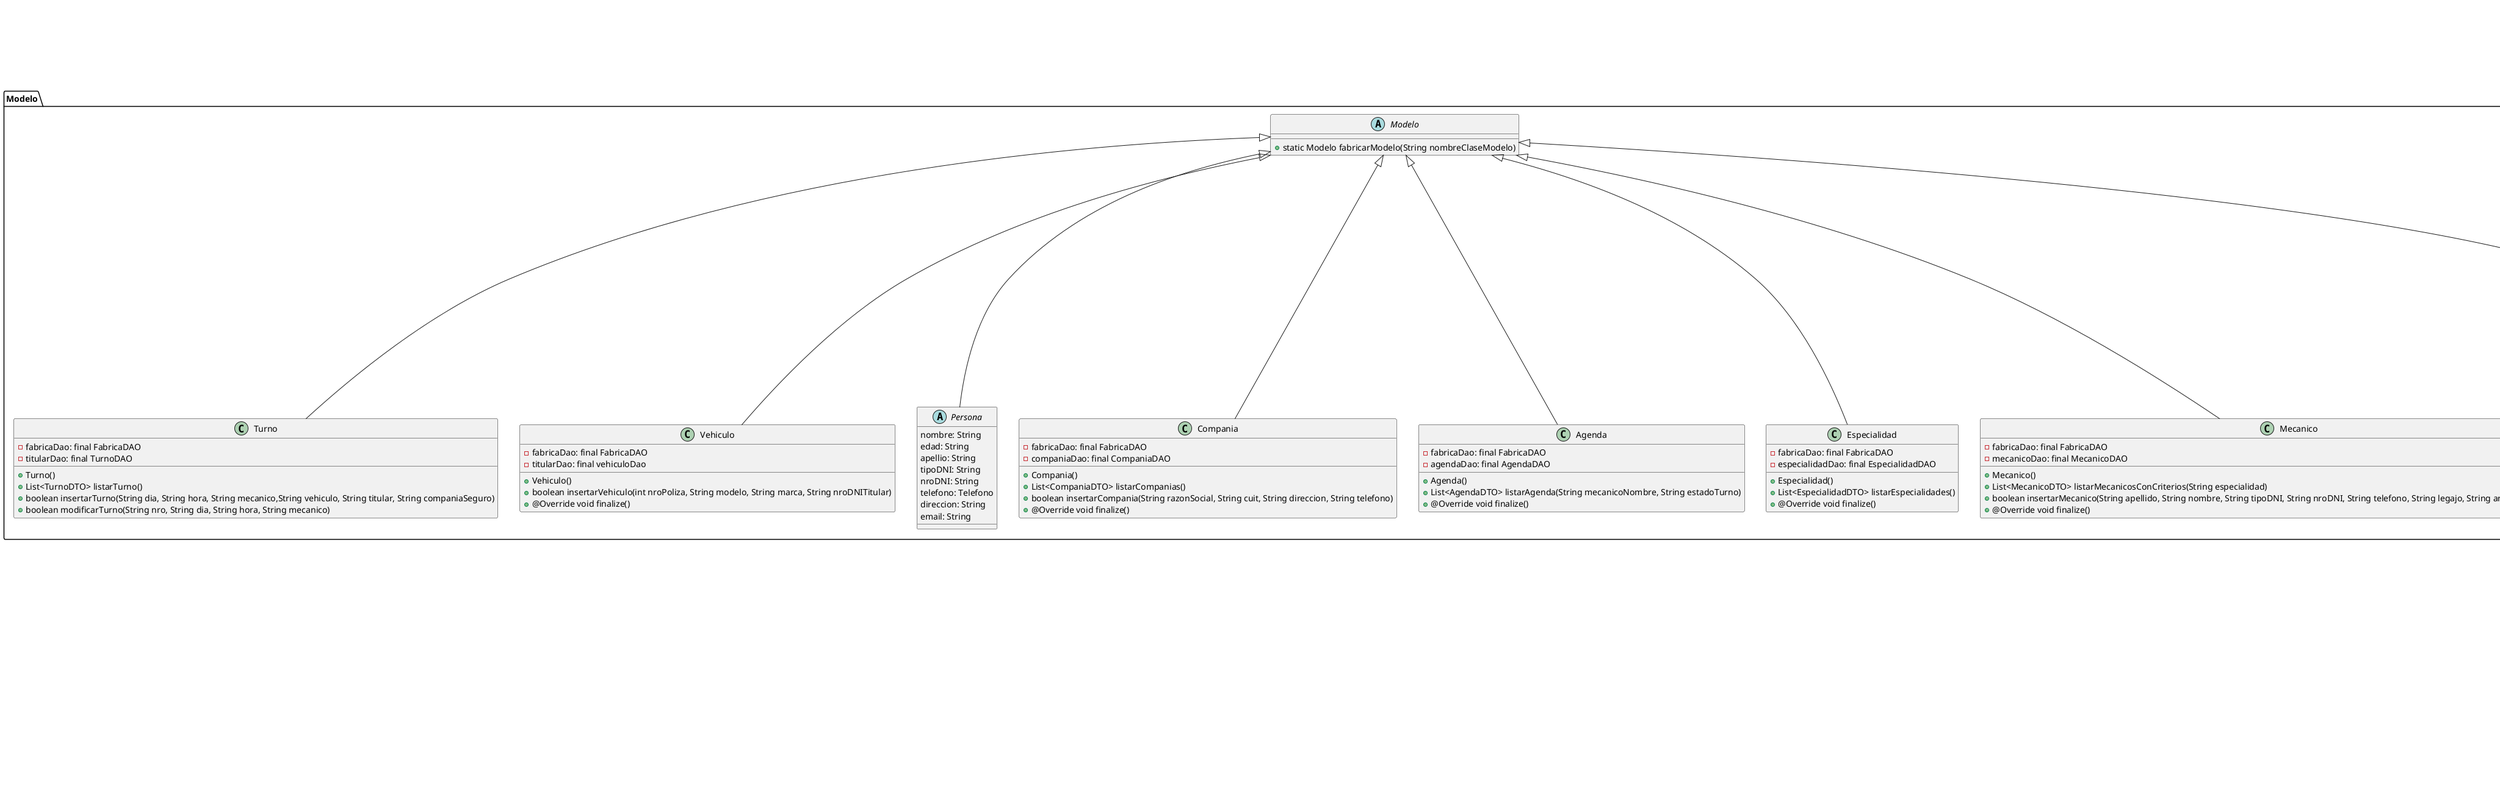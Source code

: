 @startuml
    package Modelo <<Folder>>{

        abstract Modelo{
            + static Modelo fabricarModelo(String nombreClaseModelo)
        }

        abstract Persona extends Modelo{
            nombre: String
            edad: String
            apellio: String
            tipoDNI: String
            nroDNI: String
            telefono: Telefono
            direccion: String
            email: String
        }

        class Compania extends Modelo{
            - fabricaDao: final FabricaDAO
            - companiaDao: final CompaniaDAO
            + Compania()
            + List<CompaniaDTO> listarCompanias()
            + boolean insertarCompania(String razonSocial, String cuit, String direccion, String telefono)
            + @Override void finalize() 
        }

        class Agenda extends Modelo{
            - fabricaDao: final FabricaDAO
            - agendaDao: final AgendaDAO
            + Agenda()
            + List<AgendaDTO> listarAgenda(String mecanicoNombre, String estadoTurno)
            + @Override void finalize()
        }

        class Especialidad extends Modelo{
            - fabricaDao: final FabricaDAO
            - especialidadDao: final EspecialidadDAO
            + Especialidad()
            + List<EspecialidadDTO> listarEspecialidades()
            + @Override void finalize()
        }

        class Mecanico extends Modelo{
            - fabricaDao: final FabricaDAO
            - mecanicoDao: final MecanicoDAO
            + Mecanico()
            + List<MecanicoDTO> listarMecanicosConCriterios(String especialidad)
            + boolean insertarMecanico(String apellido, String nombre, String tipoDNI, String nroDNI, String telefono, String legajo, String area, String especialidad)
            + @Override void finalize()
        }

        class Titular extends Modelo{
            - fabricaDao: final FabricaDAO
            - titularDao: final TitularDAO
            + Titular()
            + boolean insertarTitular(String nombre, String apellido, String tipoDNI, String nroDNI, String telefono, String compania)
            + TitularDTO buscarTitular(String apellidoTitular, String nombreTitular)
            + @Override void finalize()
        }

        class Turno extends Modelo{
            - fabricaDao: final FabricaDAO
            - titularDao: final TurnoDAO
            + Turno()
            + List<TurnoDTO> listarTurno()
            + boolean insertarTurno(String dia, String hora, String mecanico,String vehiculo, String titular, String companiaSeguro)
            + boolean modificarTurno(String nro, String dia, String hora, String mecanico)
        }

        class Vehiculo extends Modelo{
            - fabricaDao: final FabricaDAO
            - titularDao: final vehiculoDao
            + Vehiculo()
            + boolean insertarVehiculo(int nroPoliza, String modelo, String marca, String nroDNITitular)
            + @Override void finalize()
        }

        interface Estado{
            + procesar()
        }

        class Asignado{
            + procesar()
        }

        class NoAsignado{
            + procesar()
        }

        class Cancelado{
            + procesar()
        }

        class Finalizado{
            + procesar()
        }

        class EnCurso{
            + procesar()
        }
    }

    package Controlador <<Folder>>{

        abstract Controlador{
            VISTA: InterfazTurno
            MODELO: Modelo
        }

        class EncRecepcionControlador extends Controlador {
            + EncRecepcionControlador(InterfazTurno vista, Modelo modelo)
            + keyTyped(KeyEvent ke)
            + void keyPressed(KeyEvent ke)
            + void actionPerformed(ActionEvent e)
            + void keyReleased(KeyEvent ke)
        }

        class EncTallerControlador extends Controlador {

        }

        class EnsAdministracionControlador extends Controlador {

        }
    }

    package Vista <<Folder>>{

        class FrmNuevoCliente extends javax.swing.JFrame{
            + FrmNuevoCliente()
        }

        class FrmNuevoTurno extends javax.swing.JFrame implements InterfazTurno{
            + FrmNuevoTurno()
            + void setControlador(Controlador c)
            + void iniciaVista()
            + void cerrarVista()
            + void llenarVista()
        }

        class FrmNuevoEmpleado extends javax.swing.JFrame{
            + FrmNuevoEmpleado()
        }

        class FrmTurno extends javax.swing.JFrame implements InterfazTurnoChomasa {
            + void iniciaVista()
            + void imprimeMensaje(Exception... e)
            + void limpiaVista()
            + void actualizaTabla(Controlador c)
            + void setControlador(Controlador c)
        }

        interface InterfazTurno{
            + static enum Operacion {
            + setControlador(Controlador c)
            + iniciaVista()
            + cerrarVista()
        }

        class vistaFichaMecanica extends javax.swing.JFrame{
            + vistaFichaMecanica()
        }
            
        class vistaHome extends javax.swing.JFrame implements InterfazTurno{
            + vistaHome()
            + void setControlador(Controlador c)
            + void iniciaVista()
            + void cerrarVista()
        }

    }

     package DAO <<Folder>>{

        abstract FabricaDAO{
            + abstract AlumnoDAO getAlumnoDao()
            + abstract TurnoDAO getTurnoDao()
            + abstract VehiculoDAO getVehiculoDao()
            + abstract TitularDAO getTitularDao()
            + abstract MecanicoDAO getMecanicoDao()
            + abstract CompaniaDAO getCompaniaDao()
            + abstract EspecialidadDAO getEspecialidadDAO()
            + abstract AgendaDAO getAgendaDao()
            + static FabricaDAO getFactory(String nombreClase)
        }

        class SqlFabricaDAO extends FabricaDAO{
            + @Override TurnoDAO getTurnoDao()
            + @Override VehiculoDAO getVehiculoDao()
            + @Override TitularDAO getTitularDao()
            + @Override MecanicoDAO getMecanicoDao()
            + @Override MecanicoDAO getMecanicoDao()
            + @Override CompaniaDAO getCompaniaDao()
            + @Override EspecialidadDAO getEspecialidadDAO()
            + @Override AgendaDAO getAgendaDao()
        }

        interface AgendaDAO{
            + List<AgendaDTO> listarAgenda(String mecanicoNombre, String estadoTurno)
            + cerrarConexion()
        }

        class AgendaDAOImplSql implements AgendaDAO{
            - conexion: ConexionSql
            + AgendaDAOImplSql()
            + @Override List<AgendaDTO> listarAgenda(String mecanicoNombre, String estadoTurno)
            + @Override errarConexion()
        }

        interface CompaniaDAO{
            + List<CompaniaDTO> listarCompanias()
            + boolean insertarCompania(String razonSocial, String cuit, String direccion, 
                                 String telefono)
            + void cerrarConexion()
        }

        class CompaniaDAOImplSql implements CompaniaDAO{
            - conexion: ConexionSql
            + CompaniaDAOImplSql()
            + @Override List<CompaniaDTO> listarCompanias()
            + @Override boolean insertarCompania(String razonSocial, String cuit, 
                                        String direccion, String telefono)
            + @Override void cerrarConexion()
        }

        interface EspecialidadDAO{
            + List<EspecialidadDTO> listarEspecialidades()
            + void cerrarConexion()
        }

        class EspecialidadDAOImpSql implements EspecialidadDAO{
            - conexion: ConexionSql
            + EspecialidadDAOImpSql()
            + @Override List<EspecialidadDTO> listarEspecialidades()
            + @Override void cerrarConexion()
        }

        interface MecanicoDAO{
            + List<MecanicoDTO> listarMecanicosConCriterios(String especialidad)
            + boolean insertarMecanico(String apellido, String nombre, String tipoDNI, 
                                 String nroDNI, String telefono, String legajo, String area,
                                 String especialidad)
            + void cerrarConexion()
        }

        class MecanicoDAOImplSql implements MecanicoDAO{
            - conexion: ConexionSql
            + MecanicoDAOImplSql()
            + @Override List<MecanicoDTO> listarMecanicosConCriterios(String especialidad)
            + @Override boolean insertarMecanico(String apellido, String nombre, String tipoDNI, 
                                        String nroDNI, String telefono, String legajo, 
                                        String area,String especialidad)
            + @Override void cerrarConexion()
        }

        interface TitularDAO{
            + TitularDTO buscarTitular(String apellido, String nombre)
            + boolean insertarTitular(String nombre, String apellido, String tipoDNI, String nroDNI, String telefono,String compania)
            + void cerrarConexion()
        }

        class TitularDAOImplSql implements TitularDAO{
            - conexion: ConexionSql
            + TitularDAOImplSql()
            + @Override TitularDTO buscarTitular(String apellidoTitular, String nombreTitular)
            + @Override boolean insertarTitular(String nombre, String apellido, String tipoDNI, String nroDNI, String telefono, String compania)
            + @Override void cerrarConexion()
        }

        interface TurnoDAO{
            + TurnoDTO consultarTurno(String nro)
            + List<TurnoDTO> listarTurnos()
            + List<TurnoDTO> listarTurnosPorCriterio(String titular)
            + boolean insertarTurno(String nro, String dia, String hora, String mecanico,
                                    String vehiculo, String titular, 
                                    String companiaSeguro)
            + boolean modificarTurno(String nro, String dia, String hora, String mecanico)
            + boolean confirmarTurno(String nro)
            + boolean cancelarTurno(String nro)
            + boolean registrarFichaMecanica(String nro, String fichaMecanica)
            + void cerrarConexion()
        }

        class TurnoDAOImpSQL implements TurnoDAO{
            - conexion: ConexionSql
            + TurnoDAOImplSql()
            + @Override TurnoDTO consultarTurno(String nro)
            + @Override List<TurnoDTO> listarTurnos()
            + @Override boolean insertarTurno(String dia, String hora, 
                                     String mecanico, String vehiculo, 
                                     String titular, String companiaSeguro)
            + @Override boolean modificarTurno(String nro, String dia, String hora, 
                                      String mecanico)
            + @Override void cerrarConexion()
            + @Override List<TurnoDTO> listarTurnosPorCriterio(String titular)
            + @Override boolean confirmarTurno(String nro)
            + @Override boolean cancelarTurno(String nro)
            + @Override boolean registrarFichaMecanica
        }

        interface VehiculoDAO{
            + VehiculoDTO consultarVehiculo(int nroPoliza)
            + boolean insertarVehiculo(int nroPoliza,
                                 String modelo,
                                 String marca,
                                 String nroDNITitular)
            + void cerrarConexion()
        }

        package Singleton <<Folder>>{
            class ConexionSQL{
                - URL: static final String 
                - connection: Connection
                - instancia: static ConexionSql 
                - ConexionSql()
                + static ConexionSql getInstancia()
                + Connection getConnection()
                # void desconectar()
            }
        }
     }

    package  DTO <<Folder>>{

        class AgendaDTO {
            - dia: String;
            - horario: String;
            - mecanico: String;
            - estado: String;
            + AgendaDTO(String dia, String horario, String mecanico, String estado)
            + String getDia()
            + void setDia(String dia)
            + String getHorario()
            + void setHorario(String horario)
            + String getEstado()
            + void setEstado(String estado)
            + String getMecanico()
            + void setMecanico(String estado)
        }

        class CompaniaDTO {
            - razonSocial: String;
            - cuit: String;
            - direccion: String;
            - telefono: String;
            + CompaniaDTO(String razonSocial, String cuit, String direccion, String telefono)
            + String getRazonSocial()
            + String getCuit()
            + String getDireccion()
            + String getTelefono()
            + String getEstado()
            + void setRazonSocial(String razonSocial)
            + void setCuit(String cuit)
            + void setDireccion(String direccion)
            + void setTelefono(String telefono)
        }

        abstract EmpleadoDTO extends PersonaDTO {
            - legajo: int
            - area: String
            + EmpleadoDTO(String apellido, String nombre, String tipoDNI, 
                       String nroDNI, String telefono, int legajo, String area)
            + int getLegajo()
            + String getArea()
            + void setLegajo(int legajo)
            + void setArea(String area)
        }

        class EspecialidadDTO {
            - codigo: String
            - nombre: String
            - descripcion: String
            + EspecialidadDTO(String codigo, String nombre, String descripcion)
            + String getCodigo()
            + String getNombre()
            + String getDescripcion()
            + void setCodigo(String codigo)
            + void setNombre(String nombre)
            + void setDescripcion(String descripcion)
        }

        class MecanicoDTO extends EmpleadoDTO{
            - especialidad: String
            + MecanicoDTO(String apellido, String nombre, String tipoDNI, String nroDNI, 
                       String telefono, int legajo, String area, String especialidad)
            + String getEspecialidad()
            + void setEspecialidad(String especialidad)
        }
        
        abstract PersonaDTO{
            - apellido: String;
            - nombre: String;
            - tipoDNI: String
            - nroDNI: String
            - telefono: String
            + PersonaDTO(String apellido, String nombre, String tipoDNI, String nroDNI, String telefono)
            + String getApellido()
            + void setApellido(String apellido)
            + String getNombre()
            + void setNombre(String nombre)
            + String getTipoDNI()
            + void setTipoDNI(String tipoDNI)
            + String getNroDNI()
            + void setNroDNI(String nroDNI)
            + tring getTelefono()
            + void setLegajo(String telefono)
        }

        class TitularDTO extends PersonaDTO{
            - compania: String
            + TitularDTO(String nombre, String apellido, String tipoDNI, String nroDNI, String telefono,String compania)
            + String getCompania()
            + void setCompania(String compania)
        }
        
        class TurnoDTO {
            - nro: int;
            - dia: String
            - hora: String
            - mecanico: String
            - vehiculo: String
            - titular: String
            - companiaSeguro: String
            - estado: String
            - fichaMecanica: String
            + TurnoDTO(int nro, String dia, String hora, String mecanico, 
                    String vehiculo, String titular, String companiaSeguro,
                    String estado, String fichaMecanica)
            + void setNro(int nro)
            + void setDia(String dia)
            + void setHora(String hora)
            + void setMecanico(String mecanico)
            + void setVehiculo(String vehiculo)
            + void setTitular(String titular)
            + void setCompaniaSeguro(String companiaSeguro)
            + void setEstado(String estado)
            + void setFichaMecanica(String fichaMecanica)
            + int getNro()
            + String getDia()
            + String getHora()
            + String getMecanico()
            + String getVehiculo()
            + String getTitular()
            + String getCompaniaSeguro()
            + String getEstado()
            + String getFichaMecanica()
        }
        
        class VehiculoDTO {
            - nroDNITitular: String;
            - nroPoliza: int
            - modelo: String
            - marca: String
            + VehiculoDTO(int nroPoliza, String modelo, String marca, String nroDNITitular)
            + String getNroDNITitular()
            + int getNroPoliza()
            + String getModelo()
            + String getMarca()
            + void setNroDNITitular(String nroDNITitular)
            + void setNroPoliza(int nroPoliza)
            + void setModelo(String modelo)
            + void setMarca(String marca)
        }

    }

    package DataBase <<Database>>{

        class DBEjemploDAO{
            
        }
    }

    package Main <<Folder>>{
        class Main{
            modelo: Modelo
            vista: InterfazTurno
            controlador: Controlador
        }
        
    }


    

   
@enduml
